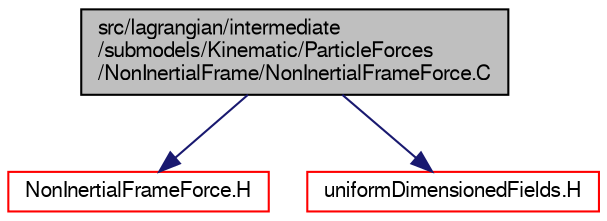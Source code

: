 digraph "src/lagrangian/intermediate/submodels/Kinematic/ParticleForces/NonInertialFrame/NonInertialFrameForce.C"
{
  bgcolor="transparent";
  edge [fontname="FreeSans",fontsize="10",labelfontname="FreeSans",labelfontsize="10"];
  node [fontname="FreeSans",fontsize="10",shape=record];
  Node0 [label="src/lagrangian/intermediate\l/submodels/Kinematic/ParticleForces\l/NonInertialFrame/NonInertialFrameForce.C",height=0.2,width=0.4,color="black", fillcolor="grey75", style="filled", fontcolor="black"];
  Node0 -> Node1 [color="midnightblue",fontsize="10",style="solid",fontname="FreeSans"];
  Node1 [label="NonInertialFrameForce.H",height=0.2,width=0.4,color="red",URL="$a05876.html"];
  Node0 -> Node274 [color="midnightblue",fontsize="10",style="solid",fontname="FreeSans"];
  Node274 [label="uniformDimensionedFields.H",height=0.2,width=0.4,color="red",URL="$a10187.html"];
}

